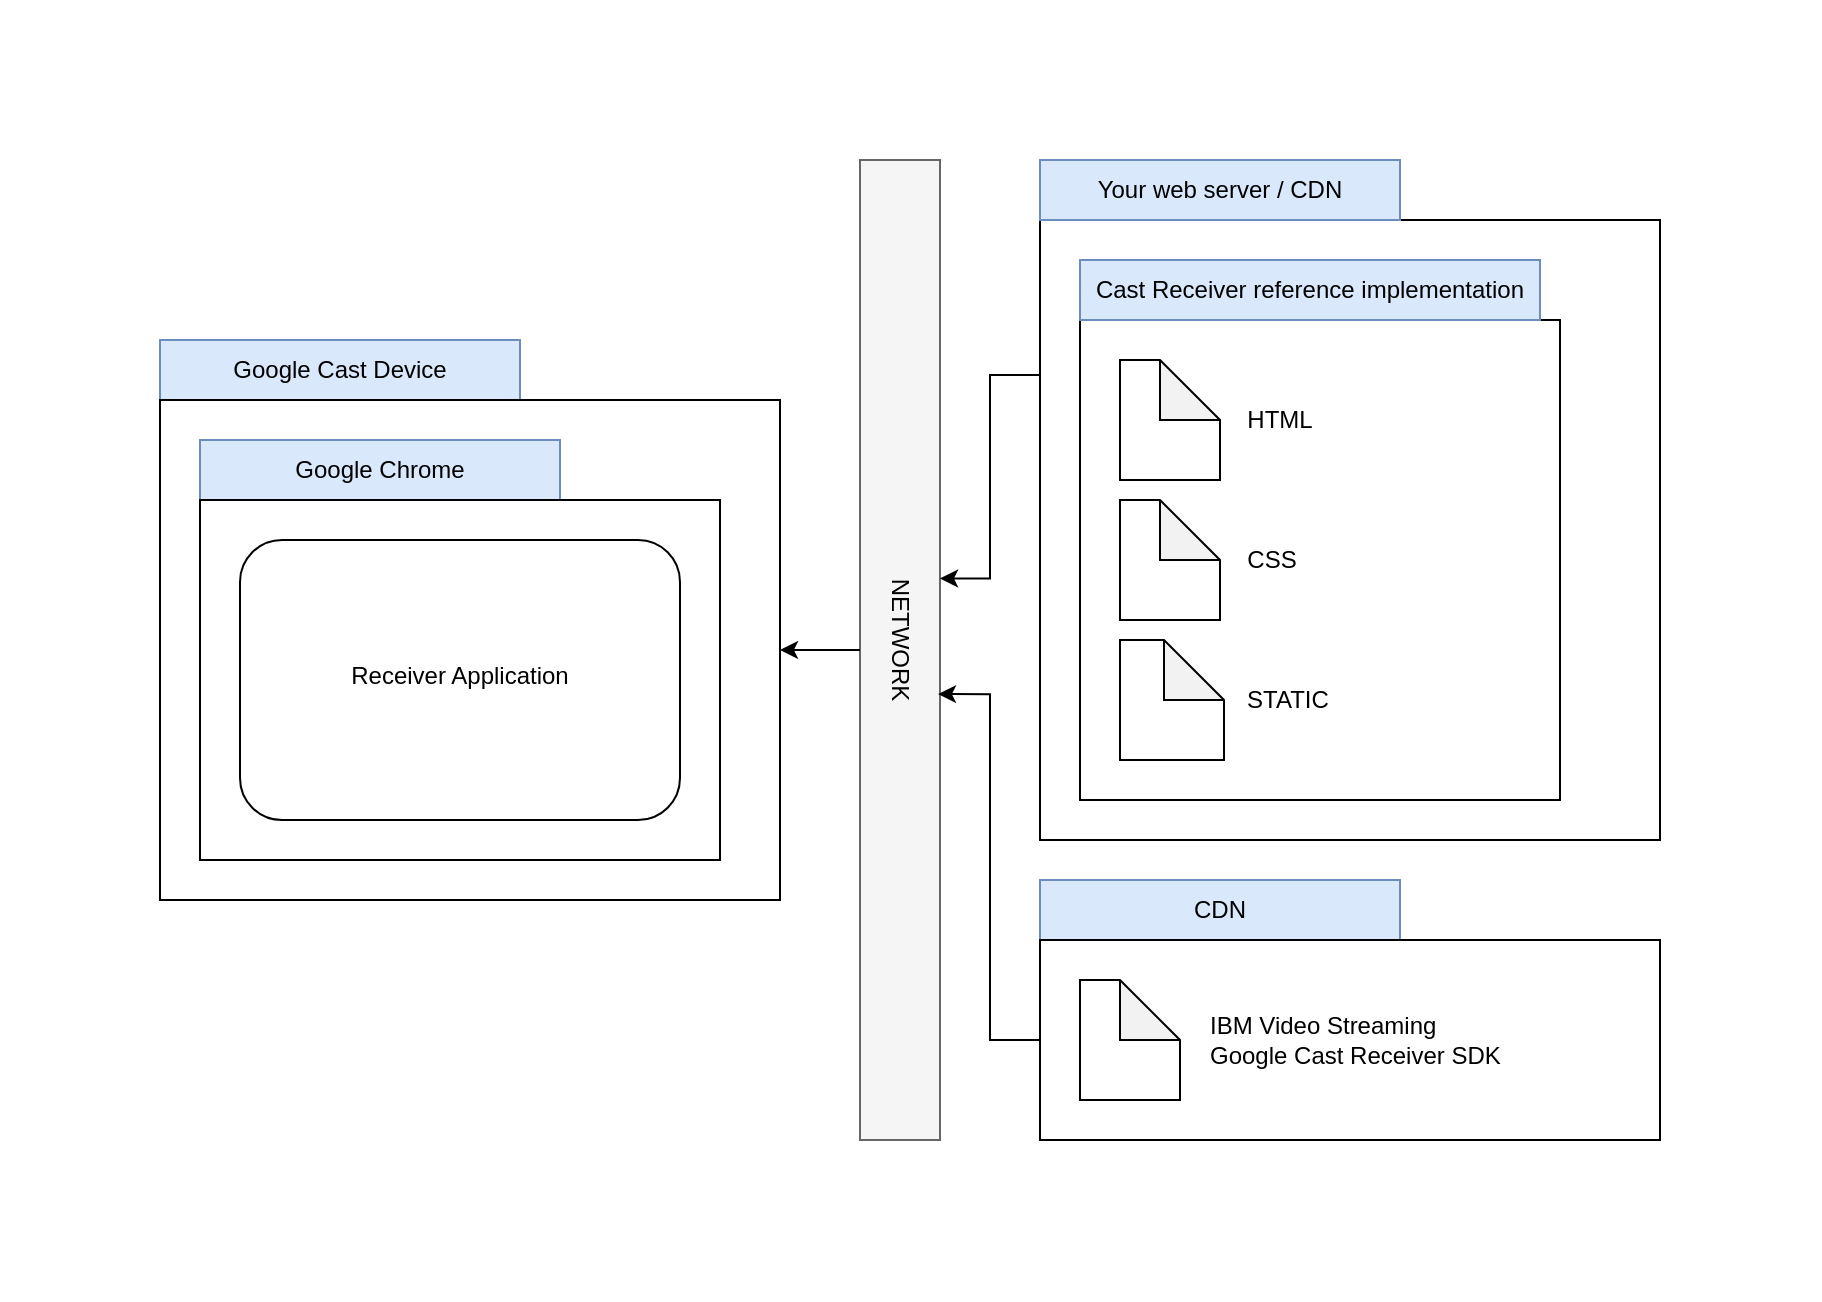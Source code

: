 <mxfile version="15.7.3" type="device"><diagram name="Page-1" id="5f0bae14-7c28-e335-631c-24af17079c00"><mxGraphModel dx="1395" dy="869" grid="0" gridSize="10" guides="1" tooltips="1" connect="1" arrows="1" fold="1" page="1" pageScale="1" pageWidth="1100" pageHeight="850" background="none" math="0" shadow="0"><root><mxCell id="0"/><mxCell id="1" parent="0"/><mxCell id="xDcFTpeITsIaRTLXw77j-2" value="" style="group;fillColor=#f5f5f5;strokeColor=none;fontColor=#333333;" vertex="1" connectable="0" parent="1"><mxGeometry width="910" height="650" as="geometry"/></mxCell><mxCell id="dgJK08n4iz5eXoZdDPvA-65" value="" style="rounded=0;whiteSpace=wrap;html=1;strokeColor=none;" parent="xDcFTpeITsIaRTLXw77j-2" vertex="1"><mxGeometry width="910" height="650" as="geometry"/></mxCell><mxCell id="dgJK08n4iz5eXoZdDPvA-1" value="" style="whiteSpace=wrap;html=1;aspect=fixed;" parent="xDcFTpeITsIaRTLXw77j-2" vertex="1"><mxGeometry x="520" y="110" width="310" height="310" as="geometry"/></mxCell><mxCell id="dgJK08n4iz5eXoZdDPvA-14" value="" style="rounded=0;whiteSpace=wrap;html=1;" parent="xDcFTpeITsIaRTLXw77j-2" vertex="1"><mxGeometry x="520" y="80" width="180" height="30" as="geometry"/></mxCell><mxCell id="dgJK08n4iz5eXoZdDPvA-15" value="Your web server / CDN" style="text;html=1;strokeColor=#6c8ebf;fillColor=#dae8fc;align=center;verticalAlign=middle;whiteSpace=wrap;rounded=0;" parent="xDcFTpeITsIaRTLXw77j-2" vertex="1"><mxGeometry x="520" y="80" width="180" height="30" as="geometry"/></mxCell><mxCell id="dgJK08n4iz5eXoZdDPvA-18" value="" style="rounded=0;whiteSpace=wrap;html=1;" parent="xDcFTpeITsIaRTLXw77j-2" vertex="1"><mxGeometry x="520" y="440" width="180" height="30" as="geometry"/></mxCell><mxCell id="dgJK08n4iz5eXoZdDPvA-19" value="CDN" style="text;html=1;strokeColor=#6c8ebf;fillColor=#dae8fc;align=center;verticalAlign=middle;whiteSpace=wrap;rounded=0;" parent="xDcFTpeITsIaRTLXw77j-2" vertex="1"><mxGeometry x="520" y="440" width="180" height="30" as="geometry"/></mxCell><mxCell id="dgJK08n4iz5eXoZdDPvA-21" value="" style="rounded=0;whiteSpace=wrap;html=1;" parent="xDcFTpeITsIaRTLXw77j-2" vertex="1"><mxGeometry x="520" y="470" width="310" height="100" as="geometry"/></mxCell><mxCell id="dgJK08n4iz5eXoZdDPvA-28" value="" style="rounded=0;whiteSpace=wrap;html=1;fillColor=#f5f5f5;fontColor=#333333;strokeColor=#666666;" parent="xDcFTpeITsIaRTLXw77j-2" vertex="1"><mxGeometry x="430" y="80" width="40" height="490" as="geometry"/></mxCell><mxCell id="dgJK08n4iz5eXoZdDPvA-34" value="" style="edgeStyle=orthogonalEdgeStyle;rounded=0;orthogonalLoop=1;jettySize=auto;html=1;entryX=1;entryY=0.427;entryDx=0;entryDy=0;entryPerimeter=0;exitX=0;exitY=0.25;exitDx=0;exitDy=0;endArrow=classic;endFill=1;startArrow=none;startFill=0;endSize=6;" parent="xDcFTpeITsIaRTLXw77j-2" source="dgJK08n4iz5eXoZdDPvA-1" target="dgJK08n4iz5eXoZdDPvA-28" edge="1"><mxGeometry relative="1" as="geometry"/></mxCell><mxCell id="dgJK08n4iz5eXoZdDPvA-32" value="" style="edgeStyle=orthogonalEdgeStyle;rounded=0;orthogonalLoop=1;jettySize=auto;html=1;entryX=0.975;entryY=0.545;entryDx=0;entryDy=0;entryPerimeter=0;endArrow=classic;endFill=1;" parent="xDcFTpeITsIaRTLXw77j-2" source="dgJK08n4iz5eXoZdDPvA-21" target="dgJK08n4iz5eXoZdDPvA-28" edge="1"><mxGeometry relative="1" as="geometry"/></mxCell><mxCell id="dgJK08n4iz5eXoZdDPvA-29" value="NETWORK" style="text;html=1;strokeColor=none;fillColor=none;align=center;verticalAlign=middle;whiteSpace=wrap;rounded=0;rotation=90;" parent="xDcFTpeITsIaRTLXw77j-2" vertex="1"><mxGeometry x="420" y="305" width="60" height="30" as="geometry"/></mxCell><mxCell id="dgJK08n4iz5eXoZdDPvA-43" value="" style="rounded=0;whiteSpace=wrap;html=1;" parent="xDcFTpeITsIaRTLXw77j-2" vertex="1"><mxGeometry x="80" y="170" width="180" height="30" as="geometry"/></mxCell><mxCell id="dgJK08n4iz5eXoZdDPvA-44" value="Google Cast Device" style="text;html=1;strokeColor=#6c8ebf;fillColor=#dae8fc;align=center;verticalAlign=middle;whiteSpace=wrap;rounded=0;" parent="xDcFTpeITsIaRTLXw77j-2" vertex="1"><mxGeometry x="80" y="170" width="180" height="30" as="geometry"/></mxCell><mxCell id="dgJK08n4iz5eXoZdDPvA-54" value="" style="edgeStyle=orthogonalEdgeStyle;rounded=0;orthogonalLoop=1;jettySize=auto;html=1;entryX=0;entryY=0.5;entryDx=0;entryDy=0;endArrow=none;endFill=0;startArrow=classic;startFill=1;" parent="xDcFTpeITsIaRTLXw77j-2" source="dgJK08n4iz5eXoZdDPvA-45" target="dgJK08n4iz5eXoZdDPvA-28" edge="1"><mxGeometry relative="1" as="geometry"/></mxCell><mxCell id="dgJK08n4iz5eXoZdDPvA-45" value="" style="rounded=0;whiteSpace=wrap;html=1;" parent="xDcFTpeITsIaRTLXw77j-2" vertex="1"><mxGeometry x="80" y="200" width="310" height="250" as="geometry"/></mxCell><mxCell id="dgJK08n4iz5eXoZdDPvA-49" value="" style="rounded=0;whiteSpace=wrap;html=1;" parent="xDcFTpeITsIaRTLXw77j-2" vertex="1"><mxGeometry x="100" y="220" width="180" height="30" as="geometry"/></mxCell><mxCell id="dgJK08n4iz5eXoZdDPvA-50" value="Google Chrome" style="text;html=1;strokeColor=#6c8ebf;fillColor=#dae8fc;align=center;verticalAlign=middle;whiteSpace=wrap;rounded=0;" parent="xDcFTpeITsIaRTLXw77j-2" vertex="1"><mxGeometry x="100" y="220" width="180" height="30" as="geometry"/></mxCell><mxCell id="dgJK08n4iz5eXoZdDPvA-51" value="" style="rounded=0;whiteSpace=wrap;html=1;" parent="xDcFTpeITsIaRTLXw77j-2" vertex="1"><mxGeometry x="100" y="250" width="260" height="180" as="geometry"/></mxCell><mxCell id="dgJK08n4iz5eXoZdDPvA-52" value="" style="rounded=1;whiteSpace=wrap;html=1;" parent="xDcFTpeITsIaRTLXw77j-2" vertex="1"><mxGeometry x="120" y="270" width="220" height="140" as="geometry"/></mxCell><mxCell id="dgJK08n4iz5eXoZdDPvA-53" value="Receiver Application" style="text;html=1;strokeColor=none;fillColor=none;align=center;verticalAlign=middle;whiteSpace=wrap;rounded=0;" parent="xDcFTpeITsIaRTLXw77j-2" vertex="1"><mxGeometry x="170" y="320" width="120" height="35" as="geometry"/></mxCell><mxCell id="dgJK08n4iz5eXoZdDPvA-62" value="" style="group" parent="xDcFTpeITsIaRTLXw77j-2" vertex="1" connectable="0"><mxGeometry x="540" y="130" width="240" height="440" as="geometry"/></mxCell><mxCell id="dgJK08n4iz5eXoZdDPvA-16" value="" style="whiteSpace=wrap;html=1;aspect=fixed;" parent="dgJK08n4iz5eXoZdDPvA-62" vertex="1"><mxGeometry y="30" width="240" height="240" as="geometry"/></mxCell><mxCell id="dgJK08n4iz5eXoZdDPvA-4" value="" style="shape=note;whiteSpace=wrap;html=1;backgroundOutline=1;darkOpacity=0.05;" parent="dgJK08n4iz5eXoZdDPvA-62" vertex="1"><mxGeometry x="20" y="50" width="50" height="60" as="geometry"/></mxCell><mxCell id="dgJK08n4iz5eXoZdDPvA-5" value="HTML" style="text;html=1;strokeColor=none;fillColor=none;align=center;verticalAlign=middle;whiteSpace=wrap;rounded=0;" parent="dgJK08n4iz5eXoZdDPvA-62" vertex="1"><mxGeometry x="70" y="65" width="60" height="30" as="geometry"/></mxCell><mxCell id="dgJK08n4iz5eXoZdDPvA-6" value="" style="shape=note;whiteSpace=wrap;html=1;backgroundOutline=1;darkOpacity=0.05;" parent="dgJK08n4iz5eXoZdDPvA-62" vertex="1"><mxGeometry x="20" y="190" width="52" height="60" as="geometry"/></mxCell><mxCell id="dgJK08n4iz5eXoZdDPvA-7" value="CSS" style="text;html=1;strokeColor=none;fillColor=none;align=center;verticalAlign=middle;whiteSpace=wrap;rounded=0;" parent="dgJK08n4iz5eXoZdDPvA-62" vertex="1"><mxGeometry x="66" y="135" width="60" height="30" as="geometry"/></mxCell><mxCell id="dgJK08n4iz5eXoZdDPvA-13" value="STATIC" style="text;html=1;strokeColor=none;fillColor=none;align=center;verticalAlign=middle;whiteSpace=wrap;rounded=0;" parent="dgJK08n4iz5eXoZdDPvA-62" vertex="1"><mxGeometry x="74" y="205" width="60" height="30" as="geometry"/></mxCell><mxCell id="dgJK08n4iz5eXoZdDPvA-25" value="" style="shape=note;whiteSpace=wrap;html=1;backgroundOutline=1;darkOpacity=0.05;" parent="dgJK08n4iz5eXoZdDPvA-62" vertex="1"><mxGeometry x="20" y="120" width="50" height="60" as="geometry"/></mxCell><mxCell id="dgJK08n4iz5eXoZdDPvA-61" value="" style="group" parent="dgJK08n4iz5eXoZdDPvA-62" vertex="1" connectable="0"><mxGeometry width="230" height="30" as="geometry"/></mxCell><mxCell id="dgJK08n4iz5eXoZdDPvA-56" value="" style="rounded=0;whiteSpace=wrap;html=1;" parent="dgJK08n4iz5eXoZdDPvA-61" vertex="1"><mxGeometry width="230" height="30" as="geometry"/></mxCell><mxCell id="dgJK08n4iz5eXoZdDPvA-57" value="Cast Receiver reference implementation" style="text;html=1;strokeColor=#6c8ebf;fillColor=#dae8fc;align=center;verticalAlign=middle;whiteSpace=wrap;rounded=0;" parent="dgJK08n4iz5eXoZdDPvA-61" vertex="1"><mxGeometry width="230" height="30" as="geometry"/></mxCell><mxCell id="dgJK08n4iz5eXoZdDPvA-63" value="" style="group;align=left;" parent="xDcFTpeITsIaRTLXw77j-2" vertex="1" connectable="0"><mxGeometry x="540" y="490" width="240" height="60" as="geometry"/></mxCell><mxCell id="dgJK08n4iz5eXoZdDPvA-22" value="" style="shape=note;whiteSpace=wrap;html=1;backgroundOutline=1;darkOpacity=0.05;" parent="dgJK08n4iz5eXoZdDPvA-63" vertex="1"><mxGeometry width="50" height="60" as="geometry"/></mxCell><mxCell id="dgJK08n4iz5eXoZdDPvA-23" value="IBM Video Streaming &lt;br&gt;Google Cast Receiver SDK&amp;nbsp;" style="text;html=1;strokeColor=none;fillColor=none;align=left;verticalAlign=middle;whiteSpace=wrap;rounded=0;" parent="dgJK08n4iz5eXoZdDPvA-63" vertex="1"><mxGeometry x="63" y="15" width="170" height="30" as="geometry"/></mxCell></root></mxGraphModel></diagram></mxfile>